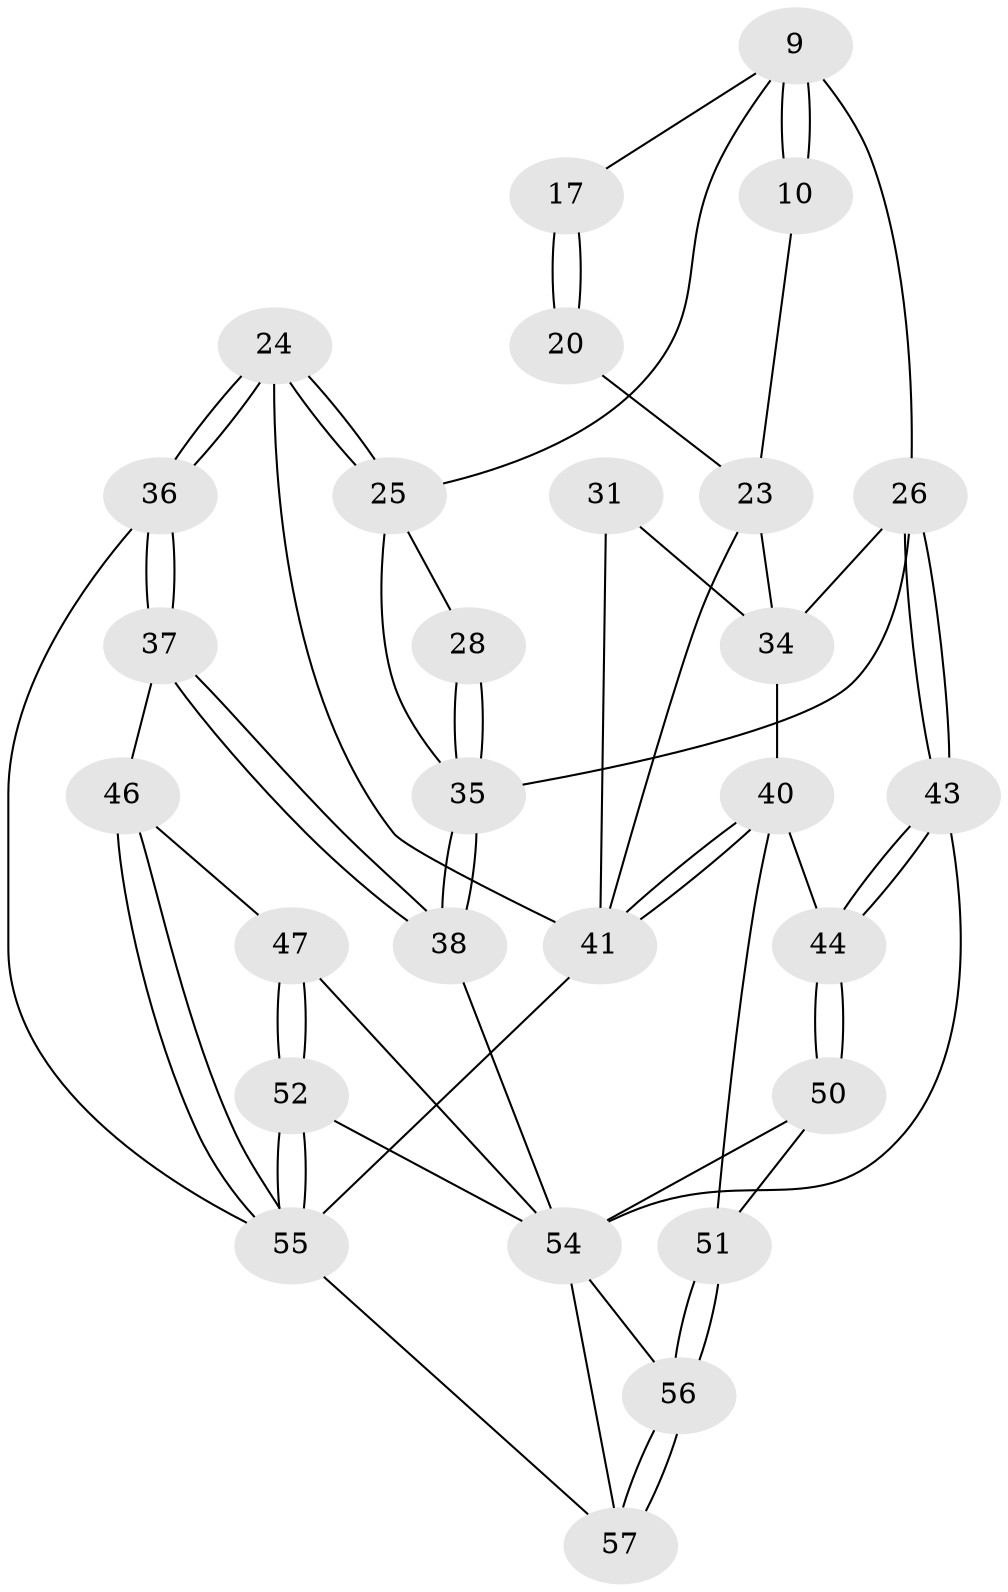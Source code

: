 // original degree distribution, {3: 0.03508771929824561, 4: 0.2631578947368421, 5: 0.49122807017543857, 6: 0.21052631578947367}
// Generated by graph-tools (version 1.1) at 2025/00/03/09/25 05:00:07]
// undirected, 28 vertices, 64 edges
graph export_dot {
graph [start="1"]
  node [color=gray90,style=filled];
  9 [pos="+0.3636530688993395+0.11726773542742845",super="+8"];
  10 [pos="+0.3240921934606701+0",super="+7"];
  17 [pos="+0.2961980028014397+0.13838744295965646"];
  20 [pos="+0.2524547795969129+0.15766082690685926",super="+16"];
  23 [pos="+0.10284512802058386+0.2525216447351952",super="+22+14+21"];
  24 [pos="+1+0.27379796195515455",super="+4"];
  25 [pos="+1+0.2652724649942616",super="+18"];
  26 [pos="+0.4078136384885994+0.3520842838063553",super="+13"];
  28 [pos="+1+0.2569607950863439"];
  31 [pos="+0.08032953598331657+0.442240019901643"];
  34 [pos="+0.20855330216113938+0.4331127665398514",super="+30+33"];
  35 [pos="+0.6667072581951701+0.3380803981095396",super="+12+19"];
  36 [pos="+1+0.5995104309880896"];
  37 [pos="+0.9972185756197925+0.6114766470094207"];
  38 [pos="+0.6681966839854484+0.3418897262969403"];
  40 [pos="+0.08491930789874463+0.6707311393934665",super="+39"];
  41 [pos="+0+0.6254228659325275",super="+32+29"];
  43 [pos="+0.47247936832785664+0.6076929679081012"];
  44 [pos="+0.42497144348434845+0.653409853495921"];
  46 [pos="+0.8900473813706138+0.6948486583128626"];
  47 [pos="+0.8836484278580474+0.6981266773744975"];
  50 [pos="+0.4420345584429823+0.8049947822013471"];
  51 [pos="+0.1667622917207636+0.7769362246873336"];
  52 [pos="+0.7421617045233957+1"];
  54 [pos="+0.5282158762629958+0.9319573711146527",super="+49+53"];
  55 [pos="+1+1",super="+45"];
  56 [pos="+0.17694843107044564+0.8983736825217005"];
  57 [pos="+0.07959583981904855+1"];
  9 -- 10;
  9 -- 10;
  9 -- 17;
  9 -- 25;
  9 -- 26;
  10 -- 23;
  17 -- 20 [weight=2];
  17 -- 20;
  20 -- 23 [weight=2];
  23 -- 41 [weight=2];
  23 -- 34 [weight=2];
  24 -- 25 [weight=2];
  24 -- 25;
  24 -- 36 [weight=2];
  24 -- 36;
  24 -- 41;
  25 -- 28;
  25 -- 35 [weight=2];
  26 -- 43;
  26 -- 43;
  26 -- 35;
  26 -- 34;
  28 -- 35 [weight=2];
  28 -- 35;
  31 -- 34 [weight=2];
  31 -- 41;
  34 -- 40;
  35 -- 38;
  35 -- 38;
  36 -- 37;
  36 -- 37;
  36 -- 55;
  37 -- 38;
  37 -- 38;
  37 -- 46;
  38 -- 54;
  40 -- 41;
  40 -- 41;
  40 -- 51;
  40 -- 44;
  41 -- 55 [weight=2];
  43 -- 44;
  43 -- 44;
  43 -- 54;
  44 -- 50;
  44 -- 50;
  46 -- 47;
  46 -- 55;
  46 -- 55;
  47 -- 52;
  47 -- 52;
  47 -- 54;
  50 -- 51;
  50 -- 54;
  51 -- 56;
  51 -- 56;
  52 -- 55;
  52 -- 55;
  52 -- 54;
  54 -- 56;
  54 -- 57;
  55 -- 57;
  56 -- 57;
  56 -- 57;
}

